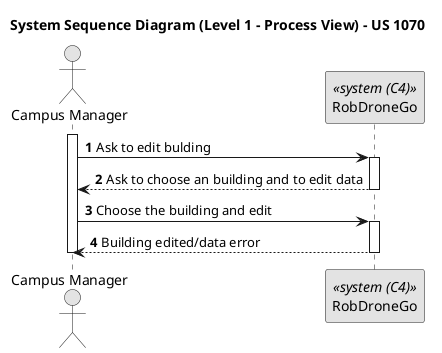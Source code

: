@startuml
skinparam monochrome true
skinparam packageStyle rectangle
skinparam shadowing false

title System Sequence Diagram (Level 1 - Process View) - US 1070
autonumber

Actor "Campus Manager" as CampusManager
participant "RobDroneGo" as Sistema <<system (C4)>>

activate CampusManager
    CampusManager -> Sistema : Ask to edit bulding
    activate Sistema

    Sistema --> CampusManager : Ask to choose an building and to edit data
    deactivate Sistema

    CampusManager -> Sistema : Choose the building and edit
    activate Sistema

    Sistema --> CampusManager : Building edited/data error
    deactivate Sistema
deactivate CampusManager

@enduml
